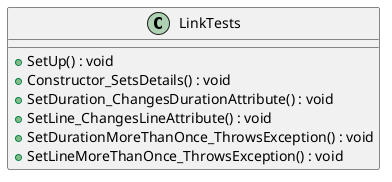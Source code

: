 @startuml
class LinkTests {
    + SetUp() : void
    + Constructor_SetsDetails() : void
    + SetDuration_ChangesDurationAttribute() : void
    + SetLine_ChangesLineAttribute() : void
    + SetDurationMoreThanOnce_ThrowsException() : void
    + SetLineMoreThanOnce_ThrowsException() : void
}
@enduml
